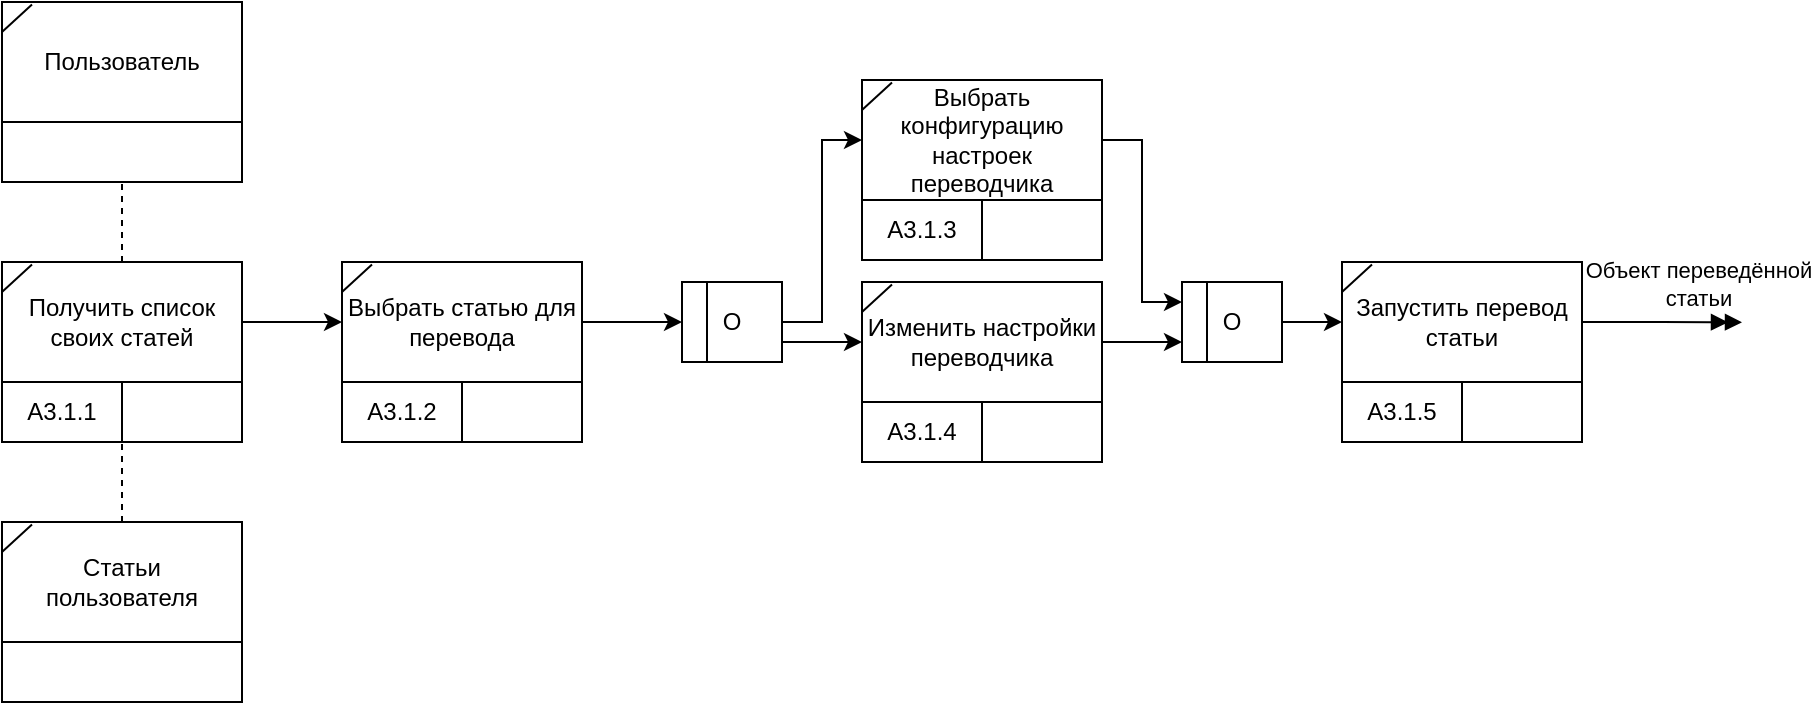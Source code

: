 <mxfile version="24.7.17">
  <diagram name="Page-1" id="rSyj3qeBwKnEkAESZYjv">
    <mxGraphModel dx="690" dy="509" grid="1" gridSize="10" guides="1" tooltips="1" connect="1" arrows="1" fold="1" page="1" pageScale="1" pageWidth="850" pageHeight="1100" math="0" shadow="0">
      <root>
        <mxCell id="0" />
        <mxCell id="1" parent="0" />
        <mxCell id="ZtZgqy4fybdIx-KkLGq2-22" value="" style="rounded=0;whiteSpace=wrap;html=1;" parent="1" vertex="1">
          <mxGeometry x="530" y="370" width="120" height="90" as="geometry" />
        </mxCell>
        <mxCell id="ZtZgqy4fybdIx-KkLGq2-1" value="" style="rounded=0;whiteSpace=wrap;html=1;" parent="1" vertex="1">
          <mxGeometry x="100" y="230" width="120" height="90" as="geometry" />
        </mxCell>
        <mxCell id="ZtZgqy4fybdIx-KkLGq2-2" value="" style="rounded=0;whiteSpace=wrap;html=1;" parent="1" vertex="1">
          <mxGeometry x="100" y="290" width="120" height="30" as="geometry" />
        </mxCell>
        <mxCell id="ZtZgqy4fybdIx-KkLGq2-3" value="Пользователь" style="text;html=1;align=center;verticalAlign=middle;whiteSpace=wrap;rounded=0;" parent="1" vertex="1">
          <mxGeometry x="100" y="230" width="120" height="60" as="geometry" />
        </mxCell>
        <mxCell id="ZtZgqy4fybdIx-KkLGq2-4" value="" style="endArrow=none;html=1;rounded=0;exitX=0;exitY=0.25;exitDx=0;exitDy=0;entryX=0.125;entryY=0.02;entryDx=0;entryDy=0;entryPerimeter=0;" parent="1" source="ZtZgqy4fybdIx-KkLGq2-3" target="ZtZgqy4fybdIx-KkLGq2-3" edge="1">
          <mxGeometry width="50" height="50" relative="1" as="geometry">
            <mxPoint x="70" y="260" as="sourcePoint" />
            <mxPoint x="120" y="210" as="targetPoint" />
          </mxGeometry>
        </mxCell>
        <mxCell id="ZtZgqy4fybdIx-KkLGq2-5" value="" style="rounded=0;whiteSpace=wrap;html=1;" parent="1" vertex="1">
          <mxGeometry x="100" y="360" width="120" height="90" as="geometry" />
        </mxCell>
        <mxCell id="ZtZgqy4fybdIx-KkLGq2-6" value="А3.1.1" style="rounded=0;whiteSpace=wrap;html=1;" parent="1" vertex="1">
          <mxGeometry x="100" y="420" width="60" height="30" as="geometry" />
        </mxCell>
        <mxCell id="ZtZgqy4fybdIx-KkLGq2-7" value="" style="rounded=0;whiteSpace=wrap;html=1;" parent="1" vertex="1">
          <mxGeometry x="160" y="420" width="60" height="30" as="geometry" />
        </mxCell>
        <mxCell id="ZtZgqy4fybdIx-KkLGq2-37" style="edgeStyle=orthogonalEdgeStyle;rounded=0;orthogonalLoop=1;jettySize=auto;html=1;exitX=1;exitY=0.5;exitDx=0;exitDy=0;entryX=0;entryY=0.5;entryDx=0;entryDy=0;" parent="1" source="ZtZgqy4fybdIx-KkLGq2-8" target="ZtZgqy4fybdIx-KkLGq2-14" edge="1">
          <mxGeometry relative="1" as="geometry" />
        </mxCell>
        <mxCell id="ZtZgqy4fybdIx-KkLGq2-8" value="Получить список своих статей" style="text;html=1;align=center;verticalAlign=middle;whiteSpace=wrap;rounded=0;" parent="1" vertex="1">
          <mxGeometry x="100" y="360" width="120" height="60" as="geometry" />
        </mxCell>
        <mxCell id="ZtZgqy4fybdIx-KkLGq2-9" value="" style="endArrow=none;html=1;rounded=0;exitX=0;exitY=0.25;exitDx=0;exitDy=0;entryX=0.125;entryY=0.02;entryDx=0;entryDy=0;entryPerimeter=0;" parent="1" source="ZtZgqy4fybdIx-KkLGq2-8" target="ZtZgqy4fybdIx-KkLGq2-8" edge="1">
          <mxGeometry width="50" height="50" relative="1" as="geometry">
            <mxPoint x="70" y="390" as="sourcePoint" />
            <mxPoint x="120" y="340" as="targetPoint" />
          </mxGeometry>
        </mxCell>
        <mxCell id="ZtZgqy4fybdIx-KkLGq2-10" style="edgeStyle=orthogonalEdgeStyle;rounded=0;orthogonalLoop=1;jettySize=auto;html=1;exitX=0.5;exitY=0;exitDx=0;exitDy=0;entryX=0.5;entryY=1;entryDx=0;entryDy=0;startArrow=none;startFill=0;endArrow=none;endFill=0;dashed=1;" parent="1" source="ZtZgqy4fybdIx-KkLGq2-8" target="ZtZgqy4fybdIx-KkLGq2-2" edge="1">
          <mxGeometry relative="1" as="geometry">
            <mxPoint x="276" y="361" as="sourcePoint" />
            <mxPoint x="276" y="321" as="targetPoint" />
          </mxGeometry>
        </mxCell>
        <mxCell id="ZtZgqy4fybdIx-KkLGq2-11" value="" style="rounded=0;whiteSpace=wrap;html=1;" parent="1" vertex="1">
          <mxGeometry x="270" y="360" width="120" height="90" as="geometry" />
        </mxCell>
        <mxCell id="ZtZgqy4fybdIx-KkLGq2-12" value="А3.1.2" style="rounded=0;whiteSpace=wrap;html=1;" parent="1" vertex="1">
          <mxGeometry x="270" y="420" width="60" height="30" as="geometry" />
        </mxCell>
        <mxCell id="ZtZgqy4fybdIx-KkLGq2-13" value="" style="rounded=0;whiteSpace=wrap;html=1;" parent="1" vertex="1">
          <mxGeometry x="330" y="420" width="60" height="30" as="geometry" />
        </mxCell>
        <mxCell id="ZtZgqy4fybdIx-KkLGq2-29" style="edgeStyle=orthogonalEdgeStyle;rounded=0;orthogonalLoop=1;jettySize=auto;html=1;exitX=1;exitY=0.5;exitDx=0;exitDy=0;entryX=0;entryY=0.5;entryDx=0;entryDy=0;" parent="1" source="ZtZgqy4fybdIx-KkLGq2-14" target="ZtZgqy4fybdIx-KkLGq2-26" edge="1">
          <mxGeometry relative="1" as="geometry" />
        </mxCell>
        <mxCell id="ZtZgqy4fybdIx-KkLGq2-14" value="Выбрать статью для перевода" style="text;html=1;align=center;verticalAlign=middle;whiteSpace=wrap;rounded=0;" parent="1" vertex="1">
          <mxGeometry x="270" y="360" width="120" height="60" as="geometry" />
        </mxCell>
        <mxCell id="ZtZgqy4fybdIx-KkLGq2-15" value="" style="endArrow=none;html=1;rounded=0;exitX=0;exitY=0.25;exitDx=0;exitDy=0;entryX=0.125;entryY=0.02;entryDx=0;entryDy=0;entryPerimeter=0;" parent="1" source="ZtZgqy4fybdIx-KkLGq2-14" target="ZtZgqy4fybdIx-KkLGq2-14" edge="1">
          <mxGeometry width="50" height="50" relative="1" as="geometry">
            <mxPoint x="240" y="390" as="sourcePoint" />
            <mxPoint x="290" y="340" as="targetPoint" />
          </mxGeometry>
        </mxCell>
        <mxCell id="ZtZgqy4fybdIx-KkLGq2-16" value="" style="rounded=0;whiteSpace=wrap;html=1;" parent="1" vertex="1">
          <mxGeometry x="530" y="269" width="120" height="90" as="geometry" />
        </mxCell>
        <mxCell id="ZtZgqy4fybdIx-KkLGq2-17" value="А3.1.3" style="rounded=0;whiteSpace=wrap;html=1;" parent="1" vertex="1">
          <mxGeometry x="530" y="329" width="60" height="30" as="geometry" />
        </mxCell>
        <mxCell id="ZtZgqy4fybdIx-KkLGq2-18" value="" style="rounded=0;whiteSpace=wrap;html=1;" parent="1" vertex="1">
          <mxGeometry x="590" y="329" width="60" height="30" as="geometry" />
        </mxCell>
        <mxCell id="ZtZgqy4fybdIx-KkLGq2-35" style="edgeStyle=orthogonalEdgeStyle;rounded=0;orthogonalLoop=1;jettySize=auto;html=1;exitX=1;exitY=0.5;exitDx=0;exitDy=0;entryX=0;entryY=0.25;entryDx=0;entryDy=0;" parent="1" source="ZtZgqy4fybdIx-KkLGq2-19" target="ZtZgqy4fybdIx-KkLGq2-51" edge="1">
          <mxGeometry relative="1" as="geometry">
            <mxPoint x="710" y="390" as="targetPoint" />
          </mxGeometry>
        </mxCell>
        <mxCell id="ZtZgqy4fybdIx-KkLGq2-19" value="Выбрать конфигурацию настроек переводчика" style="text;html=1;align=center;verticalAlign=middle;whiteSpace=wrap;rounded=0;" parent="1" vertex="1">
          <mxGeometry x="530" y="269" width="120" height="60" as="geometry" />
        </mxCell>
        <mxCell id="ZtZgqy4fybdIx-KkLGq2-20" value="" style="endArrow=none;html=1;rounded=0;exitX=0;exitY=0.25;exitDx=0;exitDy=0;entryX=0.125;entryY=0.02;entryDx=0;entryDy=0;entryPerimeter=0;" parent="1" source="ZtZgqy4fybdIx-KkLGq2-19" target="ZtZgqy4fybdIx-KkLGq2-19" edge="1">
          <mxGeometry width="50" height="50" relative="1" as="geometry">
            <mxPoint x="500" y="299" as="sourcePoint" />
            <mxPoint x="550" y="249" as="targetPoint" />
          </mxGeometry>
        </mxCell>
        <mxCell id="ZtZgqy4fybdIx-KkLGq2-21" value="" style="endArrow=none;html=1;rounded=0;exitX=0;exitY=0.25;exitDx=0;exitDy=0;entryX=0.125;entryY=0.02;entryDx=0;entryDy=0;entryPerimeter=0;" parent="1" source="ZtZgqy4fybdIx-KkLGq2-25" target="ZtZgqy4fybdIx-KkLGq2-25" edge="1">
          <mxGeometry width="50" height="50" relative="1" as="geometry">
            <mxPoint x="500" y="400" as="sourcePoint" />
            <mxPoint x="550" y="350" as="targetPoint" />
          </mxGeometry>
        </mxCell>
        <mxCell id="ZtZgqy4fybdIx-KkLGq2-23" value="А3.1.4" style="rounded=0;whiteSpace=wrap;html=1;" parent="1" vertex="1">
          <mxGeometry x="530" y="430" width="60" height="30" as="geometry" />
        </mxCell>
        <mxCell id="ZtZgqy4fybdIx-KkLGq2-24" value="" style="rounded=0;whiteSpace=wrap;html=1;" parent="1" vertex="1">
          <mxGeometry x="590" y="430" width="60" height="30" as="geometry" />
        </mxCell>
        <mxCell id="ZtZgqy4fybdIx-KkLGq2-25" value="Изменить настройки переводчика" style="text;html=1;align=center;verticalAlign=middle;whiteSpace=wrap;rounded=0;" parent="1" vertex="1">
          <mxGeometry x="530" y="370" width="120" height="60" as="geometry" />
        </mxCell>
        <mxCell id="ZtZgqy4fybdIx-KkLGq2-30" style="edgeStyle=orthogonalEdgeStyle;rounded=0;orthogonalLoop=1;jettySize=auto;html=1;exitX=1;exitY=0.5;exitDx=0;exitDy=0;entryX=0;entryY=0.5;entryDx=0;entryDy=0;" parent="1" source="ZtZgqy4fybdIx-KkLGq2-26" target="ZtZgqy4fybdIx-KkLGq2-19" edge="1">
          <mxGeometry relative="1" as="geometry" />
        </mxCell>
        <mxCell id="ZtZgqy4fybdIx-KkLGq2-31" style="edgeStyle=orthogonalEdgeStyle;rounded=0;orthogonalLoop=1;jettySize=auto;html=1;exitX=1;exitY=0.75;exitDx=0;exitDy=0;entryX=0;entryY=0.5;entryDx=0;entryDy=0;" parent="1" source="ZtZgqy4fybdIx-KkLGq2-26" target="ZtZgqy4fybdIx-KkLGq2-25" edge="1">
          <mxGeometry relative="1" as="geometry">
            <mxPoint x="710" y="400" as="targetPoint" />
          </mxGeometry>
        </mxCell>
        <mxCell id="ZtZgqy4fybdIx-KkLGq2-26" value="O" style="rounded=0;whiteSpace=wrap;html=1;" parent="1" vertex="1">
          <mxGeometry x="440" y="370" width="50" height="40" as="geometry" />
        </mxCell>
        <mxCell id="ZtZgqy4fybdIx-KkLGq2-27" value="" style="endArrow=none;html=1;rounded=0;entryX=0.25;entryY=0;entryDx=0;entryDy=0;exitX=0.25;exitY=1;exitDx=0;exitDy=0;" parent="1" source="ZtZgqy4fybdIx-KkLGq2-26" target="ZtZgqy4fybdIx-KkLGq2-26" edge="1">
          <mxGeometry width="50" height="50" relative="1" as="geometry">
            <mxPoint x="440" y="490" as="sourcePoint" />
            <mxPoint x="490" y="440" as="targetPoint" />
          </mxGeometry>
        </mxCell>
        <mxCell id="ZtZgqy4fybdIx-KkLGq2-55" style="edgeStyle=orthogonalEdgeStyle;rounded=0;orthogonalLoop=1;jettySize=auto;html=1;exitX=1;exitY=0.5;exitDx=0;exitDy=0;entryX=0;entryY=0.75;entryDx=0;entryDy=0;" parent="1" source="ZtZgqy4fybdIx-KkLGq2-25" target="ZtZgqy4fybdIx-KkLGq2-51" edge="1">
          <mxGeometry relative="1" as="geometry">
            <mxPoint x="760" y="400" as="sourcePoint" />
          </mxGeometry>
        </mxCell>
        <mxCell id="ZtZgqy4fybdIx-KkLGq2-38" value="" style="rounded=0;whiteSpace=wrap;html=1;" parent="1" vertex="1">
          <mxGeometry x="770" y="360" width="120" height="90" as="geometry" />
        </mxCell>
        <mxCell id="ZtZgqy4fybdIx-KkLGq2-39" value="" style="endArrow=none;html=1;rounded=0;exitX=0;exitY=0.25;exitDx=0;exitDy=0;entryX=0.125;entryY=0.02;entryDx=0;entryDy=0;entryPerimeter=0;" parent="1" source="ZtZgqy4fybdIx-KkLGq2-42" target="ZtZgqy4fybdIx-KkLGq2-42" edge="1">
          <mxGeometry width="50" height="50" relative="1" as="geometry">
            <mxPoint x="740" y="390" as="sourcePoint" />
            <mxPoint x="790" y="340" as="targetPoint" />
          </mxGeometry>
        </mxCell>
        <mxCell id="ZtZgqy4fybdIx-KkLGq2-40" value="А3.1.5" style="rounded=0;whiteSpace=wrap;html=1;" parent="1" vertex="1">
          <mxGeometry x="770" y="420" width="60" height="30" as="geometry" />
        </mxCell>
        <mxCell id="ZtZgqy4fybdIx-KkLGq2-41" value="" style="rounded=0;whiteSpace=wrap;html=1;" parent="1" vertex="1">
          <mxGeometry x="830" y="420" width="60" height="30" as="geometry" />
        </mxCell>
        <mxCell id="ZtZgqy4fybdIx-KkLGq2-44" style="edgeStyle=orthogonalEdgeStyle;rounded=0;orthogonalLoop=1;jettySize=auto;html=1;exitX=1;exitY=0.5;exitDx=0;exitDy=0;endArrow=doubleBlock;endFill=1;" parent="1" source="ZtZgqy4fybdIx-KkLGq2-42" edge="1">
          <mxGeometry relative="1" as="geometry">
            <mxPoint x="970" y="390.143" as="targetPoint" />
          </mxGeometry>
        </mxCell>
        <mxCell id="ZtZgqy4fybdIx-KkLGq2-45" value="Объект переведённой&lt;div&gt;статьи&lt;/div&gt;" style="edgeLabel;html=1;align=center;verticalAlign=middle;resizable=0;points=[];" parent="ZtZgqy4fybdIx-KkLGq2-44" vertex="1" connectable="0">
          <mxGeometry x="-0.071" y="-1" relative="1" as="geometry">
            <mxPoint x="20" y="-20" as="offset" />
          </mxGeometry>
        </mxCell>
        <mxCell id="ZtZgqy4fybdIx-KkLGq2-42" value="Запустить перевод статьи" style="text;html=1;align=center;verticalAlign=middle;whiteSpace=wrap;rounded=0;" parent="1" vertex="1">
          <mxGeometry x="770" y="360" width="120" height="60" as="geometry" />
        </mxCell>
        <mxCell id="ZtZgqy4fybdIx-KkLGq2-46" value="" style="rounded=0;whiteSpace=wrap;html=1;" parent="1" vertex="1">
          <mxGeometry x="100" y="490" width="120" height="90" as="geometry" />
        </mxCell>
        <mxCell id="ZtZgqy4fybdIx-KkLGq2-47" value="" style="rounded=0;whiteSpace=wrap;html=1;" parent="1" vertex="1">
          <mxGeometry x="100" y="550" width="120" height="30" as="geometry" />
        </mxCell>
        <mxCell id="ZtZgqy4fybdIx-KkLGq2-48" value="Статьи пользователя" style="text;html=1;align=center;verticalAlign=middle;whiteSpace=wrap;rounded=0;" parent="1" vertex="1">
          <mxGeometry x="100" y="490" width="120" height="60" as="geometry" />
        </mxCell>
        <mxCell id="ZtZgqy4fybdIx-KkLGq2-49" value="" style="endArrow=none;html=1;rounded=0;exitX=0;exitY=0.25;exitDx=0;exitDy=0;entryX=0.125;entryY=0.02;entryDx=0;entryDy=0;entryPerimeter=0;" parent="1" source="ZtZgqy4fybdIx-KkLGq2-48" target="ZtZgqy4fybdIx-KkLGq2-48" edge="1">
          <mxGeometry width="50" height="50" relative="1" as="geometry">
            <mxPoint x="70" y="520" as="sourcePoint" />
            <mxPoint x="120" y="470" as="targetPoint" />
          </mxGeometry>
        </mxCell>
        <mxCell id="ZtZgqy4fybdIx-KkLGq2-50" style="edgeStyle=orthogonalEdgeStyle;rounded=0;orthogonalLoop=1;jettySize=auto;html=1;exitX=0.5;exitY=0;exitDx=0;exitDy=0;entryX=1;entryY=1;entryDx=0;entryDy=0;startArrow=none;startFill=0;endArrow=none;endFill=0;dashed=1;" parent="1" source="ZtZgqy4fybdIx-KkLGq2-48" target="ZtZgqy4fybdIx-KkLGq2-6" edge="1">
          <mxGeometry relative="1" as="geometry">
            <mxPoint x="170" y="370" as="sourcePoint" />
            <mxPoint x="170" y="330" as="targetPoint" />
            <Array as="points">
              <mxPoint x="160" y="450" />
            </Array>
          </mxGeometry>
        </mxCell>
        <mxCell id="ZtZgqy4fybdIx-KkLGq2-56" style="edgeStyle=orthogonalEdgeStyle;rounded=0;orthogonalLoop=1;jettySize=auto;html=1;exitX=1;exitY=0.5;exitDx=0;exitDy=0;entryX=0;entryY=0.5;entryDx=0;entryDy=0;" parent="1" source="ZtZgqy4fybdIx-KkLGq2-51" target="ZtZgqy4fybdIx-KkLGq2-42" edge="1">
          <mxGeometry relative="1" as="geometry" />
        </mxCell>
        <mxCell id="ZtZgqy4fybdIx-KkLGq2-51" value="O" style="rounded=0;whiteSpace=wrap;html=1;" parent="1" vertex="1">
          <mxGeometry x="690" y="370" width="50" height="40" as="geometry" />
        </mxCell>
        <mxCell id="ZtZgqy4fybdIx-KkLGq2-52" value="" style="endArrow=none;html=1;rounded=0;entryX=0.25;entryY=0;entryDx=0;entryDy=0;exitX=0.25;exitY=1;exitDx=0;exitDy=0;" parent="1" source="ZtZgqy4fybdIx-KkLGq2-51" target="ZtZgqy4fybdIx-KkLGq2-51" edge="1">
          <mxGeometry width="50" height="50" relative="1" as="geometry">
            <mxPoint x="690" y="490" as="sourcePoint" />
            <mxPoint x="740" y="440" as="targetPoint" />
          </mxGeometry>
        </mxCell>
      </root>
    </mxGraphModel>
  </diagram>
</mxfile>
